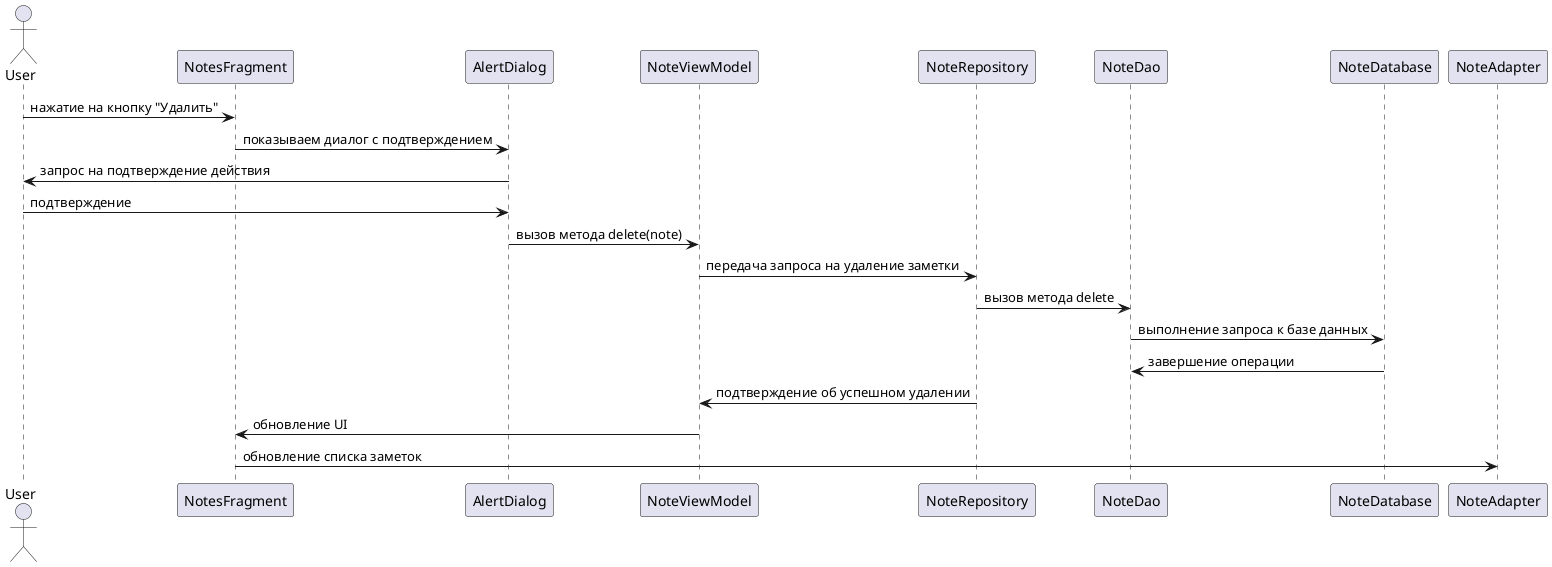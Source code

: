 @startuml Sequence_DeleteNote

actor User

User -> NotesFragment : нажатие на кнопку "Удалить"
NotesFragment -> AlertDialog : показываем диалог с подтверждением
AlertDialog -> User : запрос на подтверждение действия
User -> AlertDialog : подтверждение
AlertDialog -> NoteViewModel : вызов метода delete(note)
NoteViewModel -> NoteRepository : передача запроса на удаление заметки
NoteRepository -> NoteDao : вызов метода delete
NoteDao -> NoteDatabase : выполнение запроса к базе данных
NoteDatabase -> NoteDao : завершение операции
NoteRepository -> NoteViewModel : подтверждение об успешном удалении
NoteViewModel -> NotesFragment : обновление UI
NotesFragment -> NoteAdapter : обновление списка заметок

@enduml
